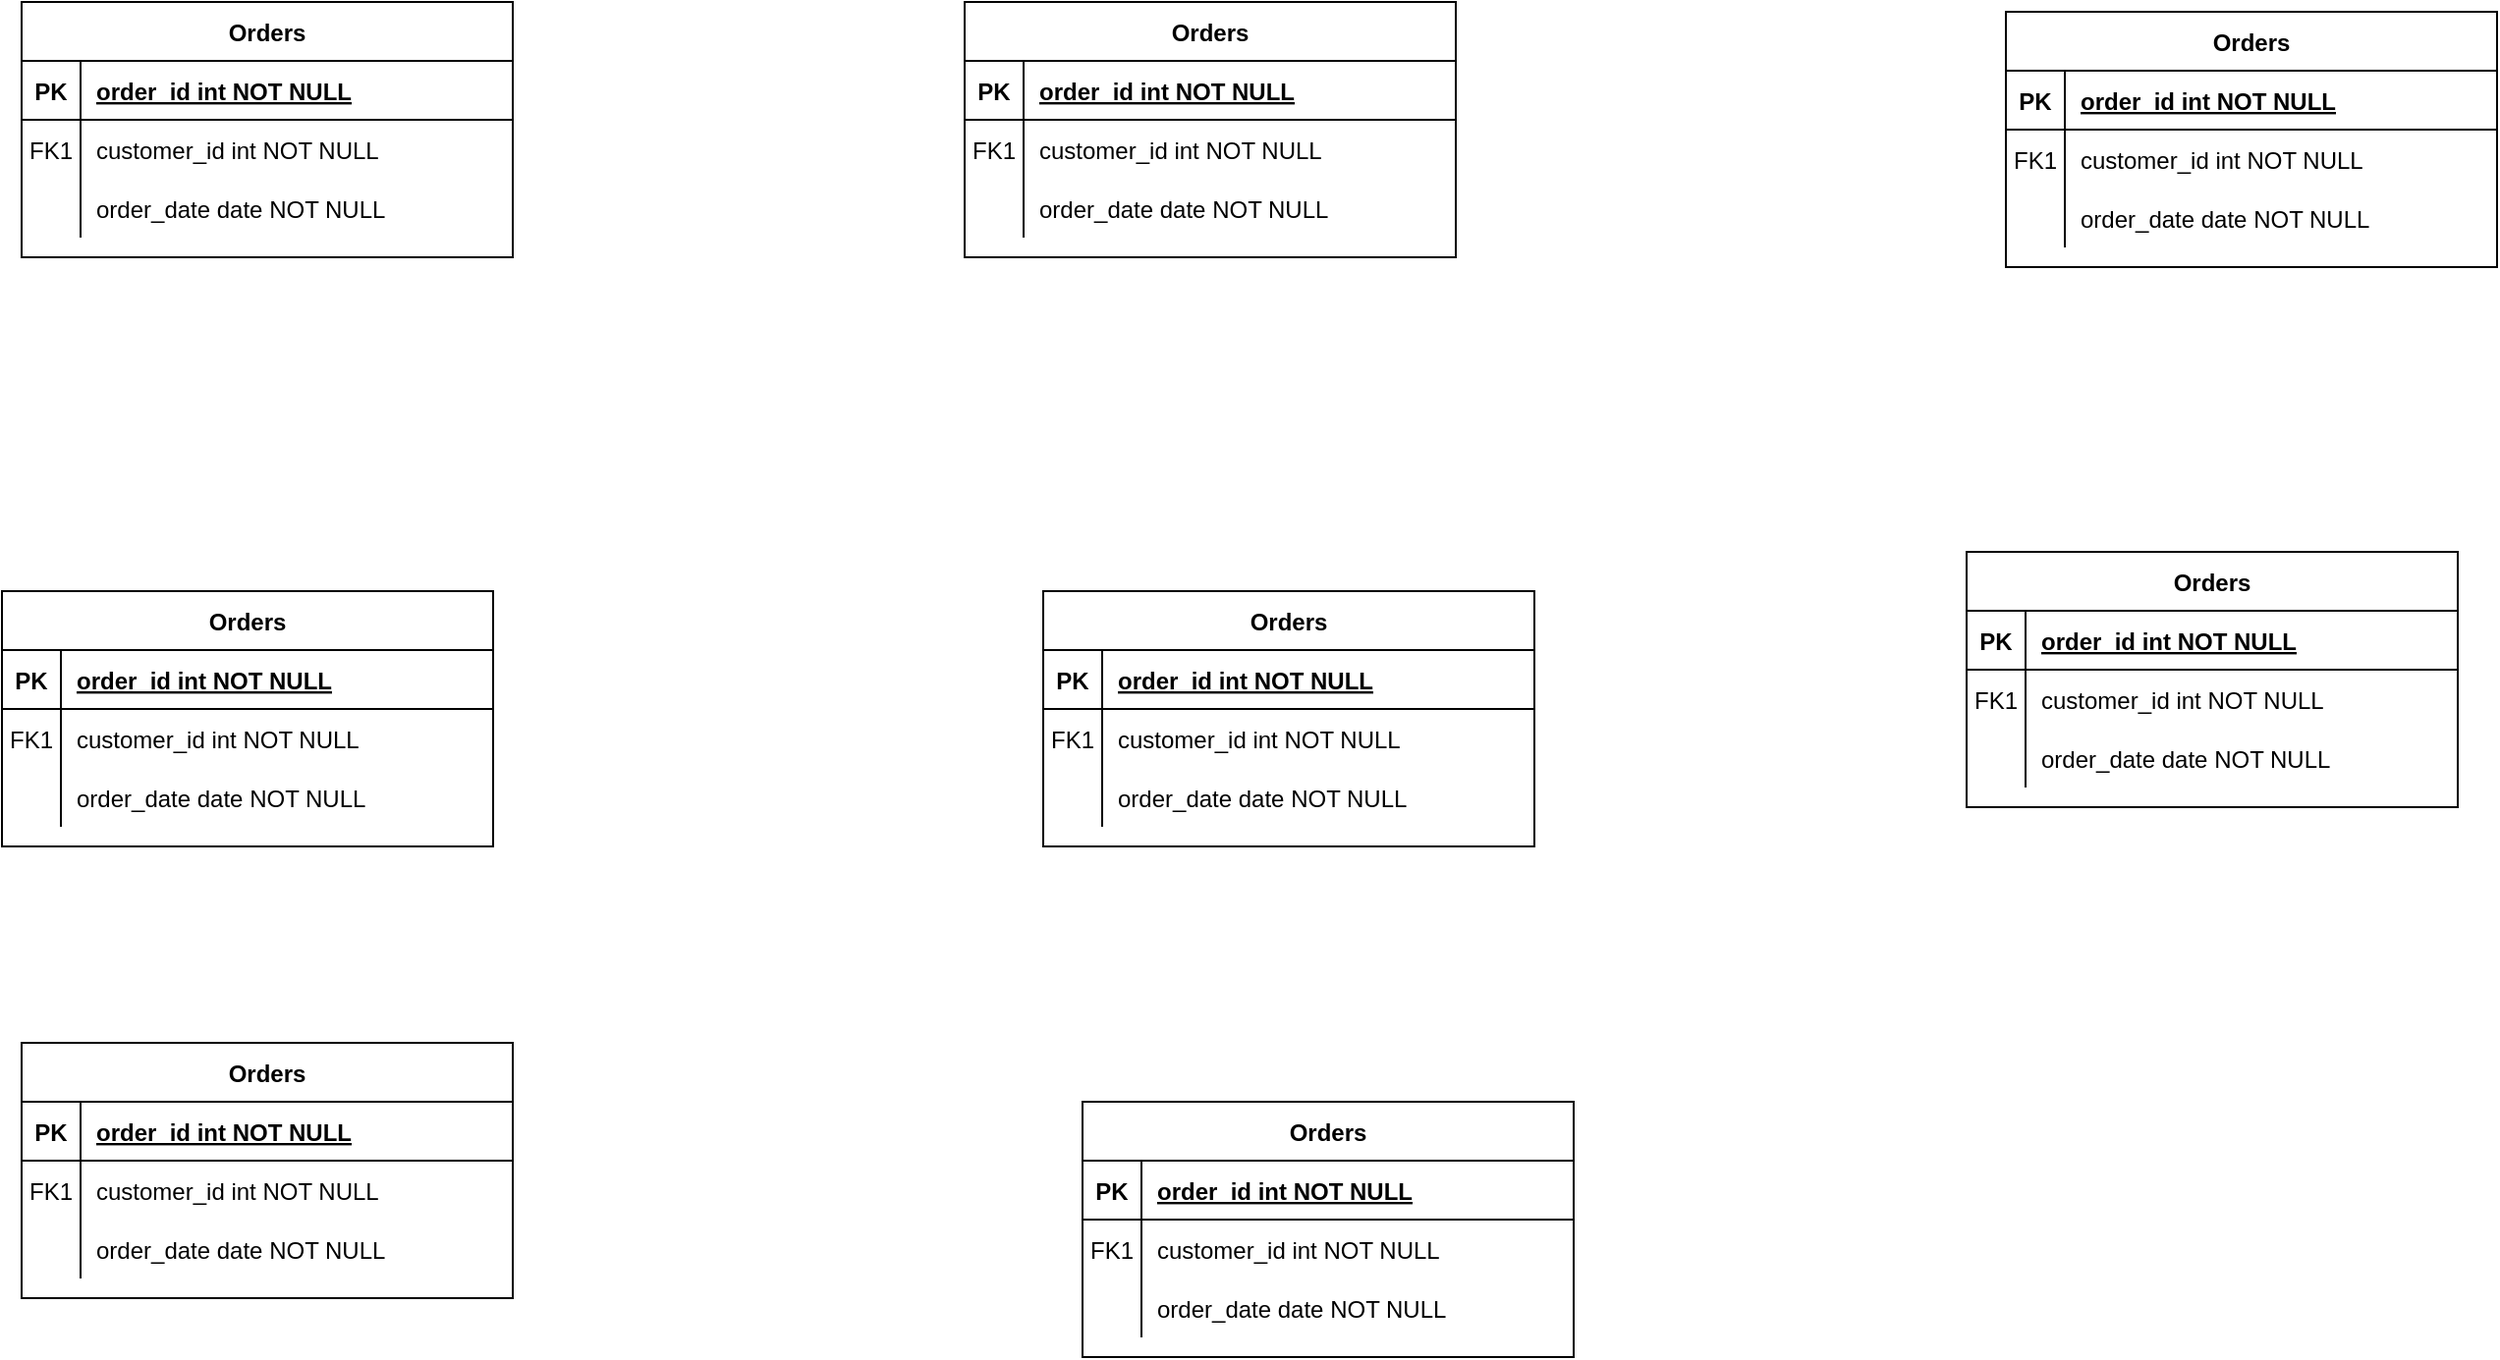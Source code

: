 <mxfile version="21.1.1" type="github">
  <diagram id="R2lEEEUBdFMjLlhIrx00" name="Page-1">
    <mxGraphModel dx="2284" dy="764" grid="1" gridSize="10" guides="1" tooltips="1" connect="1" arrows="1" fold="1" page="1" pageScale="1" pageWidth="850" pageHeight="1100" math="0" shadow="0" extFonts="Permanent Marker^https://fonts.googleapis.com/css?family=Permanent+Marker">
      <root>
        <mxCell id="0" />
        <mxCell id="1" parent="0" />
        <mxCell id="NEHMrpjHIKDnAX4i1c70-81" value="Orders" style="shape=table;startSize=30;container=1;collapsible=1;childLayout=tableLayout;fixedRows=1;rowLines=0;fontStyle=1;align=center;resizeLast=1;" vertex="1" parent="1">
          <mxGeometry x="340" y="80" width="250" height="130" as="geometry" />
        </mxCell>
        <mxCell id="NEHMrpjHIKDnAX4i1c70-82" value="" style="shape=partialRectangle;collapsible=0;dropTarget=0;pointerEvents=0;fillColor=none;points=[[0,0.5],[1,0.5]];portConstraint=eastwest;top=0;left=0;right=0;bottom=1;" vertex="1" parent="NEHMrpjHIKDnAX4i1c70-81">
          <mxGeometry y="30" width="250" height="30" as="geometry" />
        </mxCell>
        <mxCell id="NEHMrpjHIKDnAX4i1c70-83" value="PK" style="shape=partialRectangle;overflow=hidden;connectable=0;fillColor=none;top=0;left=0;bottom=0;right=0;fontStyle=1;" vertex="1" parent="NEHMrpjHIKDnAX4i1c70-82">
          <mxGeometry width="30" height="30" as="geometry">
            <mxRectangle width="30" height="30" as="alternateBounds" />
          </mxGeometry>
        </mxCell>
        <mxCell id="NEHMrpjHIKDnAX4i1c70-84" value="order_id int NOT NULL " style="shape=partialRectangle;overflow=hidden;connectable=0;fillColor=none;top=0;left=0;bottom=0;right=0;align=left;spacingLeft=6;fontStyle=5;" vertex="1" parent="NEHMrpjHIKDnAX4i1c70-82">
          <mxGeometry x="30" width="220" height="30" as="geometry">
            <mxRectangle width="220" height="30" as="alternateBounds" />
          </mxGeometry>
        </mxCell>
        <mxCell id="NEHMrpjHIKDnAX4i1c70-85" value="" style="shape=partialRectangle;collapsible=0;dropTarget=0;pointerEvents=0;fillColor=none;points=[[0,0.5],[1,0.5]];portConstraint=eastwest;top=0;left=0;right=0;bottom=0;" vertex="1" parent="NEHMrpjHIKDnAX4i1c70-81">
          <mxGeometry y="60" width="250" height="30" as="geometry" />
        </mxCell>
        <mxCell id="NEHMrpjHIKDnAX4i1c70-86" value="FK1" style="shape=partialRectangle;overflow=hidden;connectable=0;fillColor=none;top=0;left=0;bottom=0;right=0;" vertex="1" parent="NEHMrpjHIKDnAX4i1c70-85">
          <mxGeometry width="30" height="30" as="geometry">
            <mxRectangle width="30" height="30" as="alternateBounds" />
          </mxGeometry>
        </mxCell>
        <mxCell id="NEHMrpjHIKDnAX4i1c70-87" value="customer_id int NOT NULL" style="shape=partialRectangle;overflow=hidden;connectable=0;fillColor=none;top=0;left=0;bottom=0;right=0;align=left;spacingLeft=6;" vertex="1" parent="NEHMrpjHIKDnAX4i1c70-85">
          <mxGeometry x="30" width="220" height="30" as="geometry">
            <mxRectangle width="220" height="30" as="alternateBounds" />
          </mxGeometry>
        </mxCell>
        <mxCell id="NEHMrpjHIKDnAX4i1c70-88" value="" style="shape=partialRectangle;collapsible=0;dropTarget=0;pointerEvents=0;fillColor=none;points=[[0,0.5],[1,0.5]];portConstraint=eastwest;top=0;left=0;right=0;bottom=0;" vertex="1" parent="NEHMrpjHIKDnAX4i1c70-81">
          <mxGeometry y="90" width="250" height="30" as="geometry" />
        </mxCell>
        <mxCell id="NEHMrpjHIKDnAX4i1c70-89" value="" style="shape=partialRectangle;overflow=hidden;connectable=0;fillColor=none;top=0;left=0;bottom=0;right=0;" vertex="1" parent="NEHMrpjHIKDnAX4i1c70-88">
          <mxGeometry width="30" height="30" as="geometry">
            <mxRectangle width="30" height="30" as="alternateBounds" />
          </mxGeometry>
        </mxCell>
        <mxCell id="NEHMrpjHIKDnAX4i1c70-90" value="order_date date NOT NULL" style="shape=partialRectangle;overflow=hidden;connectable=0;fillColor=none;top=0;left=0;bottom=0;right=0;align=left;spacingLeft=6;" vertex="1" parent="NEHMrpjHIKDnAX4i1c70-88">
          <mxGeometry x="30" width="220" height="30" as="geometry">
            <mxRectangle width="220" height="30" as="alternateBounds" />
          </mxGeometry>
        </mxCell>
        <mxCell id="NEHMrpjHIKDnAX4i1c70-91" value="Orders" style="shape=table;startSize=30;container=1;collapsible=1;childLayout=tableLayout;fixedRows=1;rowLines=0;fontStyle=1;align=center;resizeLast=1;" vertex="1" parent="1">
          <mxGeometry x="400" y="640" width="250" height="130" as="geometry" />
        </mxCell>
        <mxCell id="NEHMrpjHIKDnAX4i1c70-92" value="" style="shape=partialRectangle;collapsible=0;dropTarget=0;pointerEvents=0;fillColor=none;points=[[0,0.5],[1,0.5]];portConstraint=eastwest;top=0;left=0;right=0;bottom=1;" vertex="1" parent="NEHMrpjHIKDnAX4i1c70-91">
          <mxGeometry y="30" width="250" height="30" as="geometry" />
        </mxCell>
        <mxCell id="NEHMrpjHIKDnAX4i1c70-93" value="PK" style="shape=partialRectangle;overflow=hidden;connectable=0;fillColor=none;top=0;left=0;bottom=0;right=0;fontStyle=1;" vertex="1" parent="NEHMrpjHIKDnAX4i1c70-92">
          <mxGeometry width="30" height="30" as="geometry">
            <mxRectangle width="30" height="30" as="alternateBounds" />
          </mxGeometry>
        </mxCell>
        <mxCell id="NEHMrpjHIKDnAX4i1c70-94" value="order_id int NOT NULL " style="shape=partialRectangle;overflow=hidden;connectable=0;fillColor=none;top=0;left=0;bottom=0;right=0;align=left;spacingLeft=6;fontStyle=5;" vertex="1" parent="NEHMrpjHIKDnAX4i1c70-92">
          <mxGeometry x="30" width="220" height="30" as="geometry">
            <mxRectangle width="220" height="30" as="alternateBounds" />
          </mxGeometry>
        </mxCell>
        <mxCell id="NEHMrpjHIKDnAX4i1c70-95" value="" style="shape=partialRectangle;collapsible=0;dropTarget=0;pointerEvents=0;fillColor=none;points=[[0,0.5],[1,0.5]];portConstraint=eastwest;top=0;left=0;right=0;bottom=0;" vertex="1" parent="NEHMrpjHIKDnAX4i1c70-91">
          <mxGeometry y="60" width="250" height="30" as="geometry" />
        </mxCell>
        <mxCell id="NEHMrpjHIKDnAX4i1c70-96" value="FK1" style="shape=partialRectangle;overflow=hidden;connectable=0;fillColor=none;top=0;left=0;bottom=0;right=0;" vertex="1" parent="NEHMrpjHIKDnAX4i1c70-95">
          <mxGeometry width="30" height="30" as="geometry">
            <mxRectangle width="30" height="30" as="alternateBounds" />
          </mxGeometry>
        </mxCell>
        <mxCell id="NEHMrpjHIKDnAX4i1c70-97" value="customer_id int NOT NULL" style="shape=partialRectangle;overflow=hidden;connectable=0;fillColor=none;top=0;left=0;bottom=0;right=0;align=left;spacingLeft=6;" vertex="1" parent="NEHMrpjHIKDnAX4i1c70-95">
          <mxGeometry x="30" width="220" height="30" as="geometry">
            <mxRectangle width="220" height="30" as="alternateBounds" />
          </mxGeometry>
        </mxCell>
        <mxCell id="NEHMrpjHIKDnAX4i1c70-98" value="" style="shape=partialRectangle;collapsible=0;dropTarget=0;pointerEvents=0;fillColor=none;points=[[0,0.5],[1,0.5]];portConstraint=eastwest;top=0;left=0;right=0;bottom=0;" vertex="1" parent="NEHMrpjHIKDnAX4i1c70-91">
          <mxGeometry y="90" width="250" height="30" as="geometry" />
        </mxCell>
        <mxCell id="NEHMrpjHIKDnAX4i1c70-99" value="" style="shape=partialRectangle;overflow=hidden;connectable=0;fillColor=none;top=0;left=0;bottom=0;right=0;" vertex="1" parent="NEHMrpjHIKDnAX4i1c70-98">
          <mxGeometry width="30" height="30" as="geometry">
            <mxRectangle width="30" height="30" as="alternateBounds" />
          </mxGeometry>
        </mxCell>
        <mxCell id="NEHMrpjHIKDnAX4i1c70-100" value="order_date date NOT NULL" style="shape=partialRectangle;overflow=hidden;connectable=0;fillColor=none;top=0;left=0;bottom=0;right=0;align=left;spacingLeft=6;" vertex="1" parent="NEHMrpjHIKDnAX4i1c70-98">
          <mxGeometry x="30" width="220" height="30" as="geometry">
            <mxRectangle width="220" height="30" as="alternateBounds" />
          </mxGeometry>
        </mxCell>
        <mxCell id="NEHMrpjHIKDnAX4i1c70-101" value="Orders" style="shape=table;startSize=30;container=1;collapsible=1;childLayout=tableLayout;fixedRows=1;rowLines=0;fontStyle=1;align=center;resizeLast=1;" vertex="1" parent="1">
          <mxGeometry x="-140" y="610" width="250" height="130" as="geometry" />
        </mxCell>
        <mxCell id="NEHMrpjHIKDnAX4i1c70-102" value="" style="shape=partialRectangle;collapsible=0;dropTarget=0;pointerEvents=0;fillColor=none;points=[[0,0.5],[1,0.5]];portConstraint=eastwest;top=0;left=0;right=0;bottom=1;" vertex="1" parent="NEHMrpjHIKDnAX4i1c70-101">
          <mxGeometry y="30" width="250" height="30" as="geometry" />
        </mxCell>
        <mxCell id="NEHMrpjHIKDnAX4i1c70-103" value="PK" style="shape=partialRectangle;overflow=hidden;connectable=0;fillColor=none;top=0;left=0;bottom=0;right=0;fontStyle=1;" vertex="1" parent="NEHMrpjHIKDnAX4i1c70-102">
          <mxGeometry width="30" height="30" as="geometry">
            <mxRectangle width="30" height="30" as="alternateBounds" />
          </mxGeometry>
        </mxCell>
        <mxCell id="NEHMrpjHIKDnAX4i1c70-104" value="order_id int NOT NULL " style="shape=partialRectangle;overflow=hidden;connectable=0;fillColor=none;top=0;left=0;bottom=0;right=0;align=left;spacingLeft=6;fontStyle=5;" vertex="1" parent="NEHMrpjHIKDnAX4i1c70-102">
          <mxGeometry x="30" width="220" height="30" as="geometry">
            <mxRectangle width="220" height="30" as="alternateBounds" />
          </mxGeometry>
        </mxCell>
        <mxCell id="NEHMrpjHIKDnAX4i1c70-105" value="" style="shape=partialRectangle;collapsible=0;dropTarget=0;pointerEvents=0;fillColor=none;points=[[0,0.5],[1,0.5]];portConstraint=eastwest;top=0;left=0;right=0;bottom=0;" vertex="1" parent="NEHMrpjHIKDnAX4i1c70-101">
          <mxGeometry y="60" width="250" height="30" as="geometry" />
        </mxCell>
        <mxCell id="NEHMrpjHIKDnAX4i1c70-106" value="FK1" style="shape=partialRectangle;overflow=hidden;connectable=0;fillColor=none;top=0;left=0;bottom=0;right=0;" vertex="1" parent="NEHMrpjHIKDnAX4i1c70-105">
          <mxGeometry width="30" height="30" as="geometry">
            <mxRectangle width="30" height="30" as="alternateBounds" />
          </mxGeometry>
        </mxCell>
        <mxCell id="NEHMrpjHIKDnAX4i1c70-107" value="customer_id int NOT NULL" style="shape=partialRectangle;overflow=hidden;connectable=0;fillColor=none;top=0;left=0;bottom=0;right=0;align=left;spacingLeft=6;" vertex="1" parent="NEHMrpjHIKDnAX4i1c70-105">
          <mxGeometry x="30" width="220" height="30" as="geometry">
            <mxRectangle width="220" height="30" as="alternateBounds" />
          </mxGeometry>
        </mxCell>
        <mxCell id="NEHMrpjHIKDnAX4i1c70-108" value="" style="shape=partialRectangle;collapsible=0;dropTarget=0;pointerEvents=0;fillColor=none;points=[[0,0.5],[1,0.5]];portConstraint=eastwest;top=0;left=0;right=0;bottom=0;" vertex="1" parent="NEHMrpjHIKDnAX4i1c70-101">
          <mxGeometry y="90" width="250" height="30" as="geometry" />
        </mxCell>
        <mxCell id="NEHMrpjHIKDnAX4i1c70-109" value="" style="shape=partialRectangle;overflow=hidden;connectable=0;fillColor=none;top=0;left=0;bottom=0;right=0;" vertex="1" parent="NEHMrpjHIKDnAX4i1c70-108">
          <mxGeometry width="30" height="30" as="geometry">
            <mxRectangle width="30" height="30" as="alternateBounds" />
          </mxGeometry>
        </mxCell>
        <mxCell id="NEHMrpjHIKDnAX4i1c70-110" value="order_date date NOT NULL" style="shape=partialRectangle;overflow=hidden;connectable=0;fillColor=none;top=0;left=0;bottom=0;right=0;align=left;spacingLeft=6;" vertex="1" parent="NEHMrpjHIKDnAX4i1c70-108">
          <mxGeometry x="30" width="220" height="30" as="geometry">
            <mxRectangle width="220" height="30" as="alternateBounds" />
          </mxGeometry>
        </mxCell>
        <mxCell id="NEHMrpjHIKDnAX4i1c70-111" value="Orders" style="shape=table;startSize=30;container=1;collapsible=1;childLayout=tableLayout;fixedRows=1;rowLines=0;fontStyle=1;align=center;resizeLast=1;" vertex="1" parent="1">
          <mxGeometry x="850" y="360" width="250" height="130" as="geometry" />
        </mxCell>
        <mxCell id="NEHMrpjHIKDnAX4i1c70-112" value="" style="shape=partialRectangle;collapsible=0;dropTarget=0;pointerEvents=0;fillColor=none;points=[[0,0.5],[1,0.5]];portConstraint=eastwest;top=0;left=0;right=0;bottom=1;" vertex="1" parent="NEHMrpjHIKDnAX4i1c70-111">
          <mxGeometry y="30" width="250" height="30" as="geometry" />
        </mxCell>
        <mxCell id="NEHMrpjHIKDnAX4i1c70-113" value="PK" style="shape=partialRectangle;overflow=hidden;connectable=0;fillColor=none;top=0;left=0;bottom=0;right=0;fontStyle=1;" vertex="1" parent="NEHMrpjHIKDnAX4i1c70-112">
          <mxGeometry width="30" height="30" as="geometry">
            <mxRectangle width="30" height="30" as="alternateBounds" />
          </mxGeometry>
        </mxCell>
        <mxCell id="NEHMrpjHIKDnAX4i1c70-114" value="order_id int NOT NULL " style="shape=partialRectangle;overflow=hidden;connectable=0;fillColor=none;top=0;left=0;bottom=0;right=0;align=left;spacingLeft=6;fontStyle=5;" vertex="1" parent="NEHMrpjHIKDnAX4i1c70-112">
          <mxGeometry x="30" width="220" height="30" as="geometry">
            <mxRectangle width="220" height="30" as="alternateBounds" />
          </mxGeometry>
        </mxCell>
        <mxCell id="NEHMrpjHIKDnAX4i1c70-115" value="" style="shape=partialRectangle;collapsible=0;dropTarget=0;pointerEvents=0;fillColor=none;points=[[0,0.5],[1,0.5]];portConstraint=eastwest;top=0;left=0;right=0;bottom=0;" vertex="1" parent="NEHMrpjHIKDnAX4i1c70-111">
          <mxGeometry y="60" width="250" height="30" as="geometry" />
        </mxCell>
        <mxCell id="NEHMrpjHIKDnAX4i1c70-116" value="FK1" style="shape=partialRectangle;overflow=hidden;connectable=0;fillColor=none;top=0;left=0;bottom=0;right=0;" vertex="1" parent="NEHMrpjHIKDnAX4i1c70-115">
          <mxGeometry width="30" height="30" as="geometry">
            <mxRectangle width="30" height="30" as="alternateBounds" />
          </mxGeometry>
        </mxCell>
        <mxCell id="NEHMrpjHIKDnAX4i1c70-117" value="customer_id int NOT NULL" style="shape=partialRectangle;overflow=hidden;connectable=0;fillColor=none;top=0;left=0;bottom=0;right=0;align=left;spacingLeft=6;" vertex="1" parent="NEHMrpjHIKDnAX4i1c70-115">
          <mxGeometry x="30" width="220" height="30" as="geometry">
            <mxRectangle width="220" height="30" as="alternateBounds" />
          </mxGeometry>
        </mxCell>
        <mxCell id="NEHMrpjHIKDnAX4i1c70-118" value="" style="shape=partialRectangle;collapsible=0;dropTarget=0;pointerEvents=0;fillColor=none;points=[[0,0.5],[1,0.5]];portConstraint=eastwest;top=0;left=0;right=0;bottom=0;" vertex="1" parent="NEHMrpjHIKDnAX4i1c70-111">
          <mxGeometry y="90" width="250" height="30" as="geometry" />
        </mxCell>
        <mxCell id="NEHMrpjHIKDnAX4i1c70-119" value="" style="shape=partialRectangle;overflow=hidden;connectable=0;fillColor=none;top=0;left=0;bottom=0;right=0;" vertex="1" parent="NEHMrpjHIKDnAX4i1c70-118">
          <mxGeometry width="30" height="30" as="geometry">
            <mxRectangle width="30" height="30" as="alternateBounds" />
          </mxGeometry>
        </mxCell>
        <mxCell id="NEHMrpjHIKDnAX4i1c70-120" value="order_date date NOT NULL" style="shape=partialRectangle;overflow=hidden;connectable=0;fillColor=none;top=0;left=0;bottom=0;right=0;align=left;spacingLeft=6;" vertex="1" parent="NEHMrpjHIKDnAX4i1c70-118">
          <mxGeometry x="30" width="220" height="30" as="geometry">
            <mxRectangle width="220" height="30" as="alternateBounds" />
          </mxGeometry>
        </mxCell>
        <mxCell id="NEHMrpjHIKDnAX4i1c70-121" value="Orders" style="shape=table;startSize=30;container=1;collapsible=1;childLayout=tableLayout;fixedRows=1;rowLines=0;fontStyle=1;align=center;resizeLast=1;" vertex="1" parent="1">
          <mxGeometry x="380" y="380" width="250" height="130" as="geometry" />
        </mxCell>
        <mxCell id="NEHMrpjHIKDnAX4i1c70-122" value="" style="shape=partialRectangle;collapsible=0;dropTarget=0;pointerEvents=0;fillColor=none;points=[[0,0.5],[1,0.5]];portConstraint=eastwest;top=0;left=0;right=0;bottom=1;" vertex="1" parent="NEHMrpjHIKDnAX4i1c70-121">
          <mxGeometry y="30" width="250" height="30" as="geometry" />
        </mxCell>
        <mxCell id="NEHMrpjHIKDnAX4i1c70-123" value="PK" style="shape=partialRectangle;overflow=hidden;connectable=0;fillColor=none;top=0;left=0;bottom=0;right=0;fontStyle=1;" vertex="1" parent="NEHMrpjHIKDnAX4i1c70-122">
          <mxGeometry width="30" height="30" as="geometry">
            <mxRectangle width="30" height="30" as="alternateBounds" />
          </mxGeometry>
        </mxCell>
        <mxCell id="NEHMrpjHIKDnAX4i1c70-124" value="order_id int NOT NULL " style="shape=partialRectangle;overflow=hidden;connectable=0;fillColor=none;top=0;left=0;bottom=0;right=0;align=left;spacingLeft=6;fontStyle=5;" vertex="1" parent="NEHMrpjHIKDnAX4i1c70-122">
          <mxGeometry x="30" width="220" height="30" as="geometry">
            <mxRectangle width="220" height="30" as="alternateBounds" />
          </mxGeometry>
        </mxCell>
        <mxCell id="NEHMrpjHIKDnAX4i1c70-125" value="" style="shape=partialRectangle;collapsible=0;dropTarget=0;pointerEvents=0;fillColor=none;points=[[0,0.5],[1,0.5]];portConstraint=eastwest;top=0;left=0;right=0;bottom=0;" vertex="1" parent="NEHMrpjHIKDnAX4i1c70-121">
          <mxGeometry y="60" width="250" height="30" as="geometry" />
        </mxCell>
        <mxCell id="NEHMrpjHIKDnAX4i1c70-126" value="FK1" style="shape=partialRectangle;overflow=hidden;connectable=0;fillColor=none;top=0;left=0;bottom=0;right=0;" vertex="1" parent="NEHMrpjHIKDnAX4i1c70-125">
          <mxGeometry width="30" height="30" as="geometry">
            <mxRectangle width="30" height="30" as="alternateBounds" />
          </mxGeometry>
        </mxCell>
        <mxCell id="NEHMrpjHIKDnAX4i1c70-127" value="customer_id int NOT NULL" style="shape=partialRectangle;overflow=hidden;connectable=0;fillColor=none;top=0;left=0;bottom=0;right=0;align=left;spacingLeft=6;" vertex="1" parent="NEHMrpjHIKDnAX4i1c70-125">
          <mxGeometry x="30" width="220" height="30" as="geometry">
            <mxRectangle width="220" height="30" as="alternateBounds" />
          </mxGeometry>
        </mxCell>
        <mxCell id="NEHMrpjHIKDnAX4i1c70-128" value="" style="shape=partialRectangle;collapsible=0;dropTarget=0;pointerEvents=0;fillColor=none;points=[[0,0.5],[1,0.5]];portConstraint=eastwest;top=0;left=0;right=0;bottom=0;" vertex="1" parent="NEHMrpjHIKDnAX4i1c70-121">
          <mxGeometry y="90" width="250" height="30" as="geometry" />
        </mxCell>
        <mxCell id="NEHMrpjHIKDnAX4i1c70-129" value="" style="shape=partialRectangle;overflow=hidden;connectable=0;fillColor=none;top=0;left=0;bottom=0;right=0;" vertex="1" parent="NEHMrpjHIKDnAX4i1c70-128">
          <mxGeometry width="30" height="30" as="geometry">
            <mxRectangle width="30" height="30" as="alternateBounds" />
          </mxGeometry>
        </mxCell>
        <mxCell id="NEHMrpjHIKDnAX4i1c70-130" value="order_date date NOT NULL" style="shape=partialRectangle;overflow=hidden;connectable=0;fillColor=none;top=0;left=0;bottom=0;right=0;align=left;spacingLeft=6;" vertex="1" parent="NEHMrpjHIKDnAX4i1c70-128">
          <mxGeometry x="30" width="220" height="30" as="geometry">
            <mxRectangle width="220" height="30" as="alternateBounds" />
          </mxGeometry>
        </mxCell>
        <mxCell id="NEHMrpjHIKDnAX4i1c70-131" value="Orders" style="shape=table;startSize=30;container=1;collapsible=1;childLayout=tableLayout;fixedRows=1;rowLines=0;fontStyle=1;align=center;resizeLast=1;" vertex="1" parent="1">
          <mxGeometry x="-150" y="380" width="250" height="130" as="geometry" />
        </mxCell>
        <mxCell id="NEHMrpjHIKDnAX4i1c70-132" value="" style="shape=partialRectangle;collapsible=0;dropTarget=0;pointerEvents=0;fillColor=none;points=[[0,0.5],[1,0.5]];portConstraint=eastwest;top=0;left=0;right=0;bottom=1;" vertex="1" parent="NEHMrpjHIKDnAX4i1c70-131">
          <mxGeometry y="30" width="250" height="30" as="geometry" />
        </mxCell>
        <mxCell id="NEHMrpjHIKDnAX4i1c70-133" value="PK" style="shape=partialRectangle;overflow=hidden;connectable=0;fillColor=none;top=0;left=0;bottom=0;right=0;fontStyle=1;" vertex="1" parent="NEHMrpjHIKDnAX4i1c70-132">
          <mxGeometry width="30" height="30" as="geometry">
            <mxRectangle width="30" height="30" as="alternateBounds" />
          </mxGeometry>
        </mxCell>
        <mxCell id="NEHMrpjHIKDnAX4i1c70-134" value="order_id int NOT NULL " style="shape=partialRectangle;overflow=hidden;connectable=0;fillColor=none;top=0;left=0;bottom=0;right=0;align=left;spacingLeft=6;fontStyle=5;" vertex="1" parent="NEHMrpjHIKDnAX4i1c70-132">
          <mxGeometry x="30" width="220" height="30" as="geometry">
            <mxRectangle width="220" height="30" as="alternateBounds" />
          </mxGeometry>
        </mxCell>
        <mxCell id="NEHMrpjHIKDnAX4i1c70-135" value="" style="shape=partialRectangle;collapsible=0;dropTarget=0;pointerEvents=0;fillColor=none;points=[[0,0.5],[1,0.5]];portConstraint=eastwest;top=0;left=0;right=0;bottom=0;" vertex="1" parent="NEHMrpjHIKDnAX4i1c70-131">
          <mxGeometry y="60" width="250" height="30" as="geometry" />
        </mxCell>
        <mxCell id="NEHMrpjHIKDnAX4i1c70-136" value="FK1" style="shape=partialRectangle;overflow=hidden;connectable=0;fillColor=none;top=0;left=0;bottom=0;right=0;" vertex="1" parent="NEHMrpjHIKDnAX4i1c70-135">
          <mxGeometry width="30" height="30" as="geometry">
            <mxRectangle width="30" height="30" as="alternateBounds" />
          </mxGeometry>
        </mxCell>
        <mxCell id="NEHMrpjHIKDnAX4i1c70-137" value="customer_id int NOT NULL" style="shape=partialRectangle;overflow=hidden;connectable=0;fillColor=none;top=0;left=0;bottom=0;right=0;align=left;spacingLeft=6;" vertex="1" parent="NEHMrpjHIKDnAX4i1c70-135">
          <mxGeometry x="30" width="220" height="30" as="geometry">
            <mxRectangle width="220" height="30" as="alternateBounds" />
          </mxGeometry>
        </mxCell>
        <mxCell id="NEHMrpjHIKDnAX4i1c70-138" value="" style="shape=partialRectangle;collapsible=0;dropTarget=0;pointerEvents=0;fillColor=none;points=[[0,0.5],[1,0.5]];portConstraint=eastwest;top=0;left=0;right=0;bottom=0;" vertex="1" parent="NEHMrpjHIKDnAX4i1c70-131">
          <mxGeometry y="90" width="250" height="30" as="geometry" />
        </mxCell>
        <mxCell id="NEHMrpjHIKDnAX4i1c70-139" value="" style="shape=partialRectangle;overflow=hidden;connectable=0;fillColor=none;top=0;left=0;bottom=0;right=0;" vertex="1" parent="NEHMrpjHIKDnAX4i1c70-138">
          <mxGeometry width="30" height="30" as="geometry">
            <mxRectangle width="30" height="30" as="alternateBounds" />
          </mxGeometry>
        </mxCell>
        <mxCell id="NEHMrpjHIKDnAX4i1c70-140" value="order_date date NOT NULL" style="shape=partialRectangle;overflow=hidden;connectable=0;fillColor=none;top=0;left=0;bottom=0;right=0;align=left;spacingLeft=6;" vertex="1" parent="NEHMrpjHIKDnAX4i1c70-138">
          <mxGeometry x="30" width="220" height="30" as="geometry">
            <mxRectangle width="220" height="30" as="alternateBounds" />
          </mxGeometry>
        </mxCell>
        <mxCell id="NEHMrpjHIKDnAX4i1c70-141" value="Orders" style="shape=table;startSize=30;container=1;collapsible=1;childLayout=tableLayout;fixedRows=1;rowLines=0;fontStyle=1;align=center;resizeLast=1;" vertex="1" parent="1">
          <mxGeometry x="870" y="85" width="250" height="130" as="geometry" />
        </mxCell>
        <mxCell id="NEHMrpjHIKDnAX4i1c70-142" value="" style="shape=partialRectangle;collapsible=0;dropTarget=0;pointerEvents=0;fillColor=none;points=[[0,0.5],[1,0.5]];portConstraint=eastwest;top=0;left=0;right=0;bottom=1;" vertex="1" parent="NEHMrpjHIKDnAX4i1c70-141">
          <mxGeometry y="30" width="250" height="30" as="geometry" />
        </mxCell>
        <mxCell id="NEHMrpjHIKDnAX4i1c70-143" value="PK" style="shape=partialRectangle;overflow=hidden;connectable=0;fillColor=none;top=0;left=0;bottom=0;right=0;fontStyle=1;" vertex="1" parent="NEHMrpjHIKDnAX4i1c70-142">
          <mxGeometry width="30" height="30" as="geometry">
            <mxRectangle width="30" height="30" as="alternateBounds" />
          </mxGeometry>
        </mxCell>
        <mxCell id="NEHMrpjHIKDnAX4i1c70-144" value="order_id int NOT NULL " style="shape=partialRectangle;overflow=hidden;connectable=0;fillColor=none;top=0;left=0;bottom=0;right=0;align=left;spacingLeft=6;fontStyle=5;" vertex="1" parent="NEHMrpjHIKDnAX4i1c70-142">
          <mxGeometry x="30" width="220" height="30" as="geometry">
            <mxRectangle width="220" height="30" as="alternateBounds" />
          </mxGeometry>
        </mxCell>
        <mxCell id="NEHMrpjHIKDnAX4i1c70-145" value="" style="shape=partialRectangle;collapsible=0;dropTarget=0;pointerEvents=0;fillColor=none;points=[[0,0.5],[1,0.5]];portConstraint=eastwest;top=0;left=0;right=0;bottom=0;" vertex="1" parent="NEHMrpjHIKDnAX4i1c70-141">
          <mxGeometry y="60" width="250" height="30" as="geometry" />
        </mxCell>
        <mxCell id="NEHMrpjHIKDnAX4i1c70-146" value="FK1" style="shape=partialRectangle;overflow=hidden;connectable=0;fillColor=none;top=0;left=0;bottom=0;right=0;" vertex="1" parent="NEHMrpjHIKDnAX4i1c70-145">
          <mxGeometry width="30" height="30" as="geometry">
            <mxRectangle width="30" height="30" as="alternateBounds" />
          </mxGeometry>
        </mxCell>
        <mxCell id="NEHMrpjHIKDnAX4i1c70-147" value="customer_id int NOT NULL" style="shape=partialRectangle;overflow=hidden;connectable=0;fillColor=none;top=0;left=0;bottom=0;right=0;align=left;spacingLeft=6;" vertex="1" parent="NEHMrpjHIKDnAX4i1c70-145">
          <mxGeometry x="30" width="220" height="30" as="geometry">
            <mxRectangle width="220" height="30" as="alternateBounds" />
          </mxGeometry>
        </mxCell>
        <mxCell id="NEHMrpjHIKDnAX4i1c70-148" value="" style="shape=partialRectangle;collapsible=0;dropTarget=0;pointerEvents=0;fillColor=none;points=[[0,0.5],[1,0.5]];portConstraint=eastwest;top=0;left=0;right=0;bottom=0;" vertex="1" parent="NEHMrpjHIKDnAX4i1c70-141">
          <mxGeometry y="90" width="250" height="30" as="geometry" />
        </mxCell>
        <mxCell id="NEHMrpjHIKDnAX4i1c70-149" value="" style="shape=partialRectangle;overflow=hidden;connectable=0;fillColor=none;top=0;left=0;bottom=0;right=0;" vertex="1" parent="NEHMrpjHIKDnAX4i1c70-148">
          <mxGeometry width="30" height="30" as="geometry">
            <mxRectangle width="30" height="30" as="alternateBounds" />
          </mxGeometry>
        </mxCell>
        <mxCell id="NEHMrpjHIKDnAX4i1c70-150" value="order_date date NOT NULL" style="shape=partialRectangle;overflow=hidden;connectable=0;fillColor=none;top=0;left=0;bottom=0;right=0;align=left;spacingLeft=6;" vertex="1" parent="NEHMrpjHIKDnAX4i1c70-148">
          <mxGeometry x="30" width="220" height="30" as="geometry">
            <mxRectangle width="220" height="30" as="alternateBounds" />
          </mxGeometry>
        </mxCell>
        <mxCell id="NEHMrpjHIKDnAX4i1c70-181" value="Orders" style="shape=table;startSize=30;container=1;collapsible=1;childLayout=tableLayout;fixedRows=1;rowLines=0;fontStyle=1;align=center;resizeLast=1;" vertex="1" parent="1">
          <mxGeometry x="-140" y="80" width="250" height="130" as="geometry" />
        </mxCell>
        <mxCell id="NEHMrpjHIKDnAX4i1c70-182" value="" style="shape=partialRectangle;collapsible=0;dropTarget=0;pointerEvents=0;fillColor=none;points=[[0,0.5],[1,0.5]];portConstraint=eastwest;top=0;left=0;right=0;bottom=1;" vertex="1" parent="NEHMrpjHIKDnAX4i1c70-181">
          <mxGeometry y="30" width="250" height="30" as="geometry" />
        </mxCell>
        <mxCell id="NEHMrpjHIKDnAX4i1c70-183" value="PK" style="shape=partialRectangle;overflow=hidden;connectable=0;fillColor=none;top=0;left=0;bottom=0;right=0;fontStyle=1;" vertex="1" parent="NEHMrpjHIKDnAX4i1c70-182">
          <mxGeometry width="30" height="30" as="geometry">
            <mxRectangle width="30" height="30" as="alternateBounds" />
          </mxGeometry>
        </mxCell>
        <mxCell id="NEHMrpjHIKDnAX4i1c70-184" value="order_id int NOT NULL " style="shape=partialRectangle;overflow=hidden;connectable=0;fillColor=none;top=0;left=0;bottom=0;right=0;align=left;spacingLeft=6;fontStyle=5;" vertex="1" parent="NEHMrpjHIKDnAX4i1c70-182">
          <mxGeometry x="30" width="220" height="30" as="geometry">
            <mxRectangle width="220" height="30" as="alternateBounds" />
          </mxGeometry>
        </mxCell>
        <mxCell id="NEHMrpjHIKDnAX4i1c70-185" value="" style="shape=partialRectangle;collapsible=0;dropTarget=0;pointerEvents=0;fillColor=none;points=[[0,0.5],[1,0.5]];portConstraint=eastwest;top=0;left=0;right=0;bottom=0;" vertex="1" parent="NEHMrpjHIKDnAX4i1c70-181">
          <mxGeometry y="60" width="250" height="30" as="geometry" />
        </mxCell>
        <mxCell id="NEHMrpjHIKDnAX4i1c70-186" value="FK1" style="shape=partialRectangle;overflow=hidden;connectable=0;fillColor=none;top=0;left=0;bottom=0;right=0;" vertex="1" parent="NEHMrpjHIKDnAX4i1c70-185">
          <mxGeometry width="30" height="30" as="geometry">
            <mxRectangle width="30" height="30" as="alternateBounds" />
          </mxGeometry>
        </mxCell>
        <mxCell id="NEHMrpjHIKDnAX4i1c70-187" value="customer_id int NOT NULL" style="shape=partialRectangle;overflow=hidden;connectable=0;fillColor=none;top=0;left=0;bottom=0;right=0;align=left;spacingLeft=6;" vertex="1" parent="NEHMrpjHIKDnAX4i1c70-185">
          <mxGeometry x="30" width="220" height="30" as="geometry">
            <mxRectangle width="220" height="30" as="alternateBounds" />
          </mxGeometry>
        </mxCell>
        <mxCell id="NEHMrpjHIKDnAX4i1c70-188" value="" style="shape=partialRectangle;collapsible=0;dropTarget=0;pointerEvents=0;fillColor=none;points=[[0,0.5],[1,0.5]];portConstraint=eastwest;top=0;left=0;right=0;bottom=0;" vertex="1" parent="NEHMrpjHIKDnAX4i1c70-181">
          <mxGeometry y="90" width="250" height="30" as="geometry" />
        </mxCell>
        <mxCell id="NEHMrpjHIKDnAX4i1c70-189" value="" style="shape=partialRectangle;overflow=hidden;connectable=0;fillColor=none;top=0;left=0;bottom=0;right=0;" vertex="1" parent="NEHMrpjHIKDnAX4i1c70-188">
          <mxGeometry width="30" height="30" as="geometry">
            <mxRectangle width="30" height="30" as="alternateBounds" />
          </mxGeometry>
        </mxCell>
        <mxCell id="NEHMrpjHIKDnAX4i1c70-190" value="order_date date NOT NULL" style="shape=partialRectangle;overflow=hidden;connectable=0;fillColor=none;top=0;left=0;bottom=0;right=0;align=left;spacingLeft=6;" vertex="1" parent="NEHMrpjHIKDnAX4i1c70-188">
          <mxGeometry x="30" width="220" height="30" as="geometry">
            <mxRectangle width="220" height="30" as="alternateBounds" />
          </mxGeometry>
        </mxCell>
      </root>
    </mxGraphModel>
  </diagram>
</mxfile>
